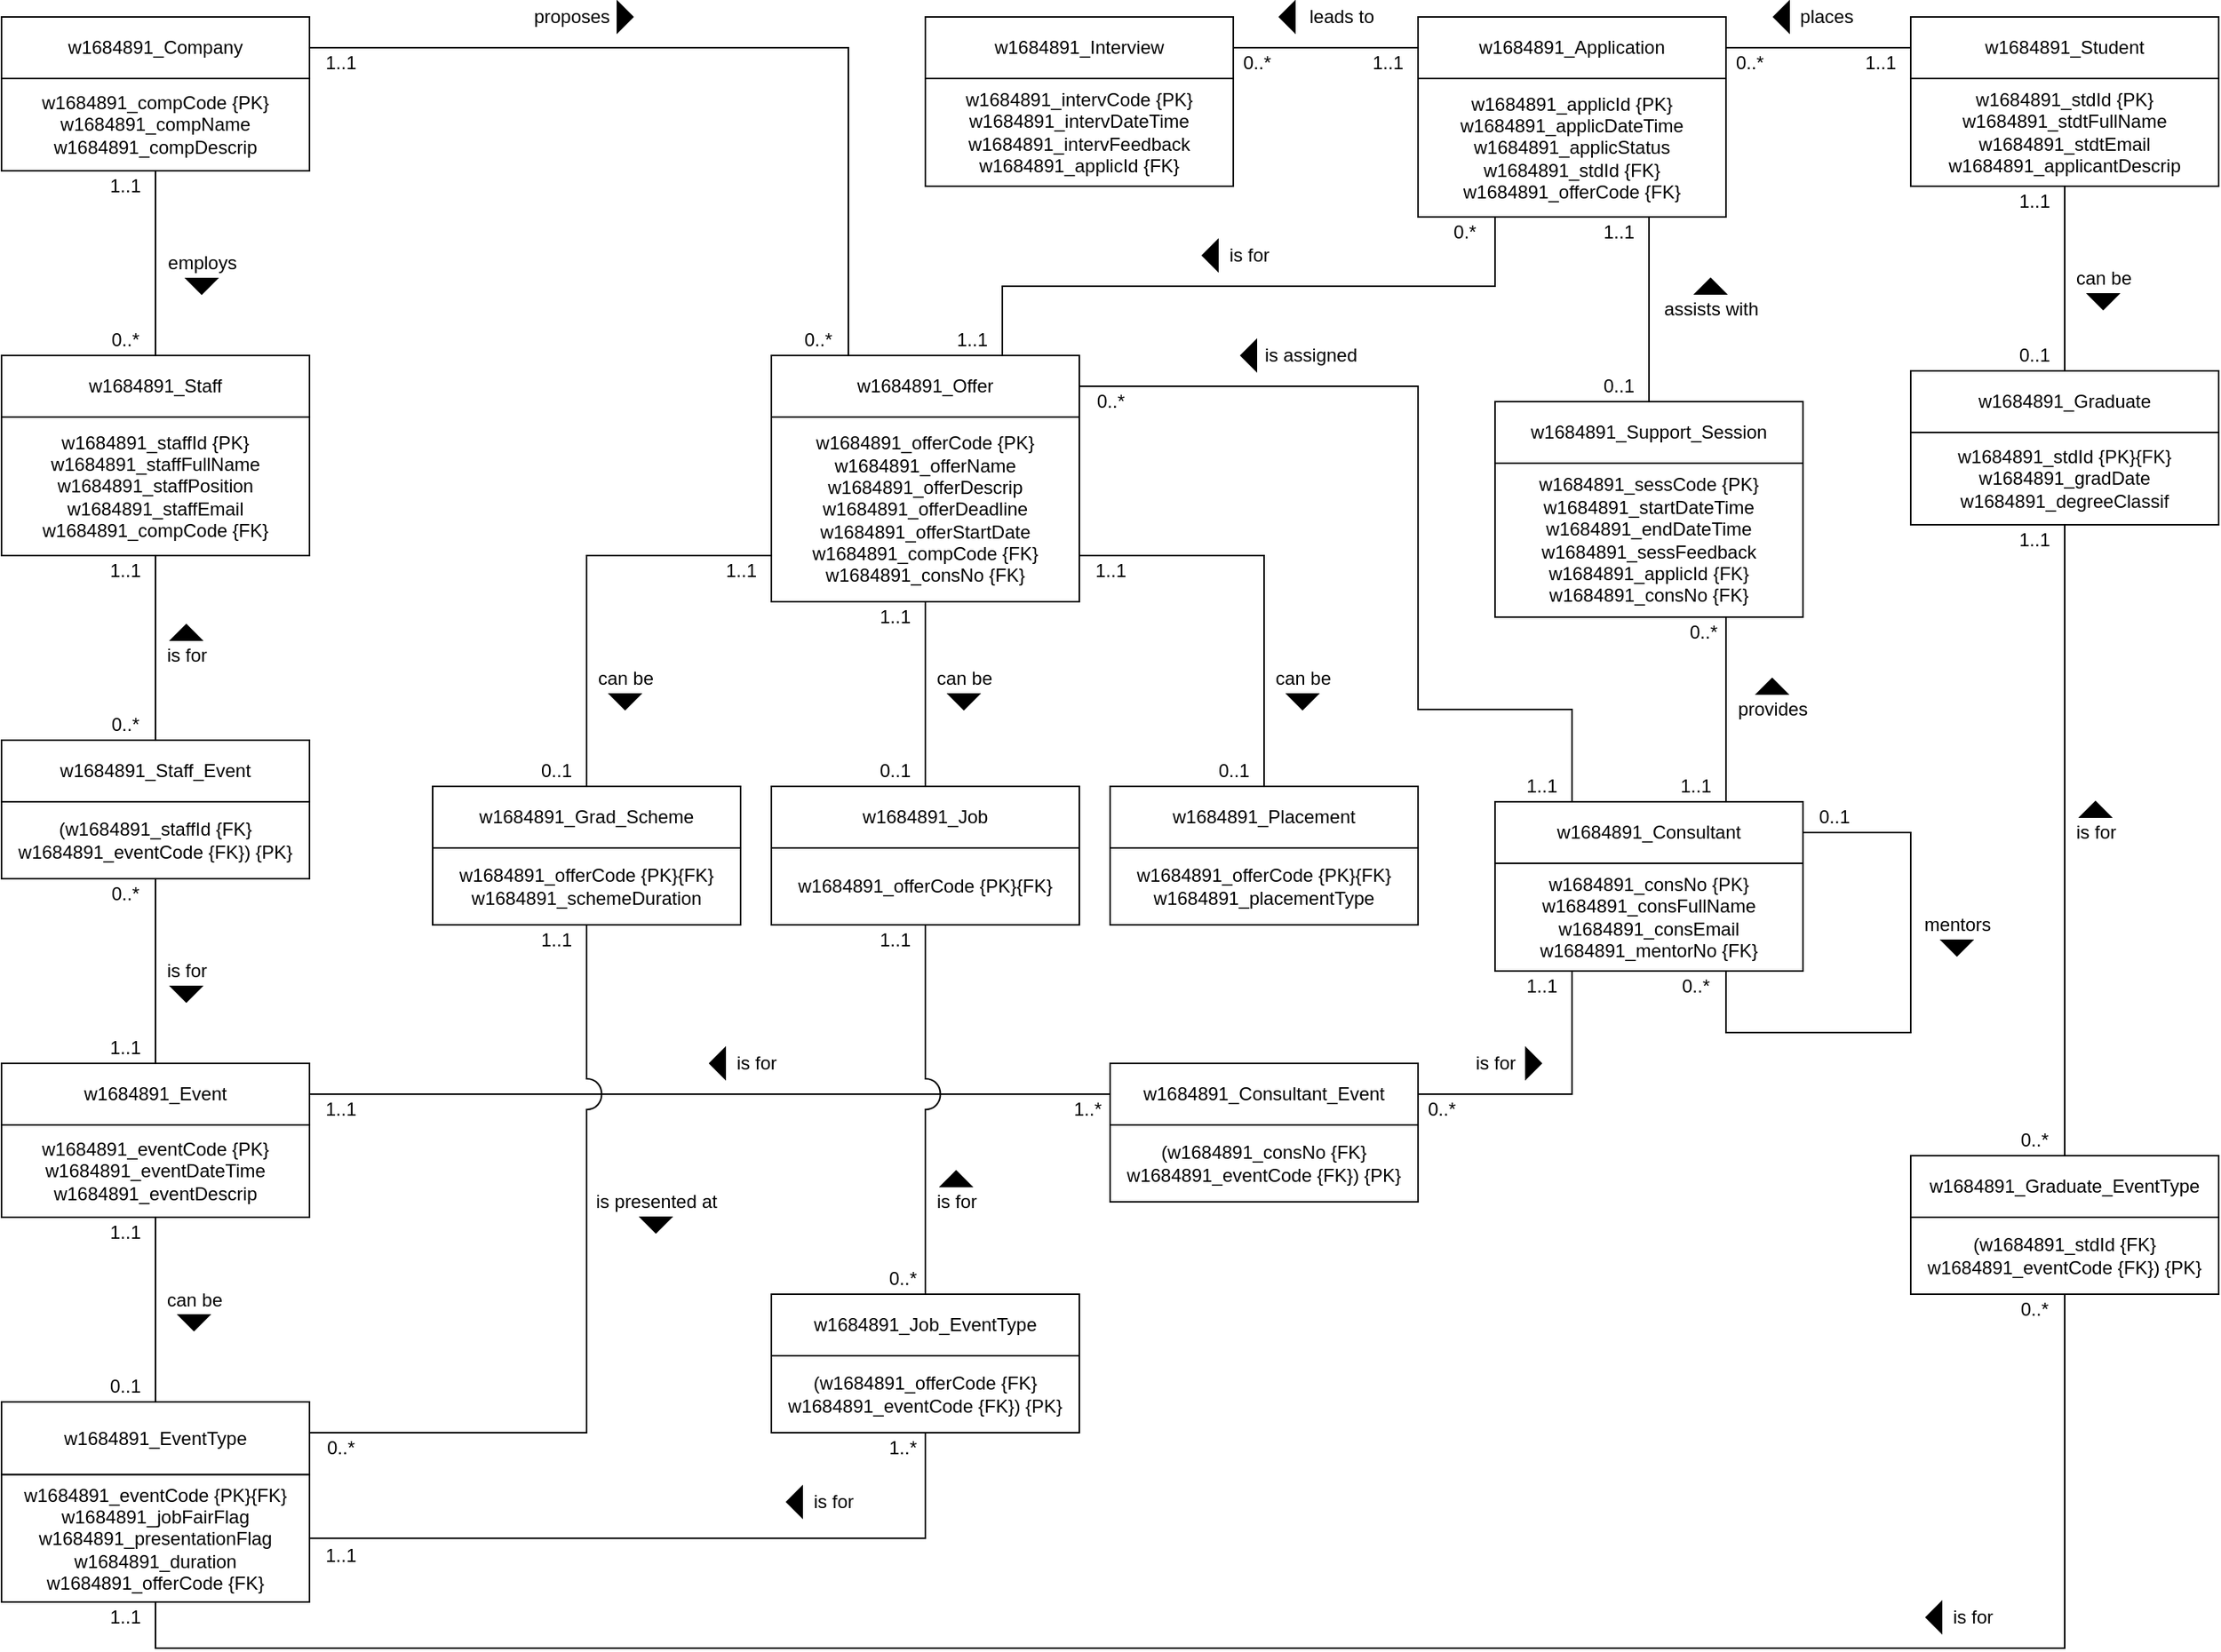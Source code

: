 <mxfile version="13.8.8" type="device"><diagram id="xPJp_WVpA_PlU11qWqzN" name="Page-1"><mxGraphModel dx="1923" dy="1089" grid="1" gridSize="10" guides="1" tooltips="1" connect="1" arrows="1" fold="1" page="1" pageScale="1" pageWidth="827" pageHeight="1169" math="0" shadow="0"><root><mxCell id="0"/><mxCell id="1" parent="0"/><mxCell id="q-vAi6iFWzvrNWSMrB7x-6" value="" style="group" vertex="1" connectable="0" parent="1"><mxGeometry x="80" y="40" width="200" height="100" as="geometry"/></mxCell><mxCell id="q-vAi6iFWzvrNWSMrB7x-1" value="w1684891_Company" style="rounded=0;whiteSpace=wrap;html=1;" vertex="1" parent="q-vAi6iFWzvrNWSMrB7x-6"><mxGeometry width="200" height="40" as="geometry"/></mxCell><mxCell id="q-vAi6iFWzvrNWSMrB7x-2" value="w1684891_compCode {PK}&lt;br&gt;w1684891_compName&lt;br&gt;w1684891_compDescrip" style="rounded=0;whiteSpace=wrap;html=1;" vertex="1" parent="q-vAi6iFWzvrNWSMrB7x-6"><mxGeometry y="40" width="200" height="60" as="geometry"/></mxCell><mxCell id="q-vAi6iFWzvrNWSMrB7x-25" value="" style="group" vertex="1" connectable="0" parent="1"><mxGeometry x="80" y="720" width="200" height="100" as="geometry"/></mxCell><mxCell id="q-vAi6iFWzvrNWSMrB7x-26" value="w1684891_Event" style="rounded=0;whiteSpace=wrap;html=1;" vertex="1" parent="q-vAi6iFWzvrNWSMrB7x-25"><mxGeometry width="200" height="40" as="geometry"/></mxCell><mxCell id="q-vAi6iFWzvrNWSMrB7x-27" value="w1684891_eventCode {PK}&lt;br&gt;w1684891_eventDateTime&lt;br&gt;w1684891_eventDescrip" style="rounded=0;whiteSpace=wrap;html=1;" vertex="1" parent="q-vAi6iFWzvrNWSMrB7x-25"><mxGeometry y="40" width="200" height="60" as="geometry"/></mxCell><mxCell id="q-vAi6iFWzvrNWSMrB7x-50" value="" style="group" vertex="1" connectable="0" parent="1"><mxGeometry x="1320" y="40" width="200" height="110" as="geometry"/></mxCell><mxCell id="q-vAi6iFWzvrNWSMrB7x-46" value="w1684891_Student" style="rounded=0;whiteSpace=wrap;html=1;" vertex="1" parent="q-vAi6iFWzvrNWSMrB7x-50"><mxGeometry width="200" height="40" as="geometry"/></mxCell><mxCell id="q-vAi6iFWzvrNWSMrB7x-47" value="w1684891_stdId {PK}&lt;br&gt;w1684891_stdtFullName&lt;br&gt;w1684891_stdtEmail&lt;br&gt;w1684891_applicantDescrip" style="rounded=0;whiteSpace=wrap;html=1;" vertex="1" parent="q-vAi6iFWzvrNWSMrB7x-50"><mxGeometry y="40" width="200" height="70" as="geometry"/></mxCell><mxCell id="q-vAi6iFWzvrNWSMrB7x-59" value="" style="group" vertex="1" connectable="0" parent="1"><mxGeometry x="800" y="540" width="200" height="90" as="geometry"/></mxCell><mxCell id="q-vAi6iFWzvrNWSMrB7x-20" value="w1684891_Placement" style="rounded=0;whiteSpace=wrap;html=1;" vertex="1" parent="q-vAi6iFWzvrNWSMrB7x-59"><mxGeometry width="200" height="40" as="geometry"/></mxCell><mxCell id="q-vAi6iFWzvrNWSMrB7x-21" value="w1684891_offerCode {PK}{FK}&lt;br&gt;&lt;span&gt;w1684891_placementType&lt;/span&gt;" style="rounded=0;whiteSpace=wrap;html=1;" vertex="1" parent="q-vAi6iFWzvrNWSMrB7x-59"><mxGeometry y="40" width="200" height="50" as="geometry"/></mxCell><mxCell id="q-vAi6iFWzvrNWSMrB7x-60" value="" style="group" vertex="1" connectable="0" parent="1"><mxGeometry x="580" y="540" width="200" height="90" as="geometry"/></mxCell><mxCell id="q-vAi6iFWzvrNWSMrB7x-17" value="w1684891_Job" style="rounded=0;whiteSpace=wrap;html=1;" vertex="1" parent="q-vAi6iFWzvrNWSMrB7x-60"><mxGeometry width="200" height="40" as="geometry"/></mxCell><mxCell id="q-vAi6iFWzvrNWSMrB7x-18" value="&lt;span&gt;w1684891_offerCode {PK}{FK}&lt;/span&gt;" style="rounded=0;whiteSpace=wrap;html=1;" vertex="1" parent="q-vAi6iFWzvrNWSMrB7x-60"><mxGeometry y="40" width="200" height="50" as="geometry"/></mxCell><mxCell id="q-vAi6iFWzvrNWSMrB7x-61" value="" style="group" vertex="1" connectable="0" parent="1"><mxGeometry x="360" y="540" width="200" height="90" as="geometry"/></mxCell><mxCell id="q-vAi6iFWzvrNWSMrB7x-12" value="w1684891_Grad_Scheme" style="rounded=0;whiteSpace=wrap;html=1;" vertex="1" parent="q-vAi6iFWzvrNWSMrB7x-61"><mxGeometry width="200" height="40" as="geometry"/></mxCell><mxCell id="q-vAi6iFWzvrNWSMrB7x-13" value="w1684891_offerCode {PK}{FK}&lt;br&gt;w1684891_schemeDuration" style="rounded=0;whiteSpace=wrap;html=1;" vertex="1" parent="q-vAi6iFWzvrNWSMrB7x-61"><mxGeometry y="40" width="200" height="50" as="geometry"/></mxCell><mxCell id="q-vAi6iFWzvrNWSMrB7x-63" style="edgeStyle=orthogonalEdgeStyle;rounded=0;orthogonalLoop=1;jettySize=auto;html=1;exitX=0.5;exitY=1;exitDx=0;exitDy=0;entryX=0.5;entryY=0;entryDx=0;entryDy=0;endArrow=none;endFill=0;" edge="1" parent="1" source="q-vAi6iFWzvrNWSMrB7x-10" target="q-vAi6iFWzvrNWSMrB7x-17"><mxGeometry relative="1" as="geometry"/></mxCell><mxCell id="q-vAi6iFWzvrNWSMrB7x-65" style="edgeStyle=orthogonalEdgeStyle;rounded=0;orthogonalLoop=1;jettySize=auto;html=1;exitX=0;exitY=0.75;exitDx=0;exitDy=0;entryX=0.5;entryY=0;entryDx=0;entryDy=0;endArrow=none;endFill=0;" edge="1" parent="1" source="q-vAi6iFWzvrNWSMrB7x-10" target="q-vAi6iFWzvrNWSMrB7x-12"><mxGeometry relative="1" as="geometry"/></mxCell><mxCell id="q-vAi6iFWzvrNWSMrB7x-66" style="edgeStyle=orthogonalEdgeStyle;rounded=0;orthogonalLoop=1;jettySize=auto;html=1;exitX=1;exitY=0.75;exitDx=0;exitDy=0;entryX=0.5;entryY=0;entryDx=0;entryDy=0;endArrow=none;endFill=0;" edge="1" parent="1" source="q-vAi6iFWzvrNWSMrB7x-10" target="q-vAi6iFWzvrNWSMrB7x-20"><mxGeometry relative="1" as="geometry"/></mxCell><mxCell id="q-vAi6iFWzvrNWSMrB7x-67" value="1..1" style="text;html=1;align=center;verticalAlign=middle;resizable=0;points=[];autosize=1;" vertex="1" parent="1"><mxGeometry x="780" y="390" width="40" height="20" as="geometry"/></mxCell><mxCell id="q-vAi6iFWzvrNWSMrB7x-68" value="1..1" style="text;html=1;align=center;verticalAlign=middle;resizable=0;points=[];autosize=1;" vertex="1" parent="1"><mxGeometry x="540" y="390" width="40" height="20" as="geometry"/></mxCell><mxCell id="q-vAi6iFWzvrNWSMrB7x-69" value="1..1" style="text;html=1;align=center;verticalAlign=middle;resizable=0;points=[];autosize=1;" vertex="1" parent="1"><mxGeometry x="640" y="420" width="40" height="20" as="geometry"/></mxCell><mxCell id="q-vAi6iFWzvrNWSMrB7x-70" value="0..1" style="text;html=1;align=center;verticalAlign=middle;resizable=0;points=[];autosize=1;" vertex="1" parent="1"><mxGeometry x="860" y="520" width="40" height="20" as="geometry"/></mxCell><mxCell id="q-vAi6iFWzvrNWSMrB7x-71" value="0..1" style="text;html=1;align=center;verticalAlign=middle;resizable=0;points=[];autosize=1;" vertex="1" parent="1"><mxGeometry x="640" y="520" width="40" height="20" as="geometry"/></mxCell><mxCell id="q-vAi6iFWzvrNWSMrB7x-72" value="0..1" style="text;html=1;align=center;verticalAlign=middle;resizable=0;points=[];autosize=1;" vertex="1" parent="1"><mxGeometry x="420" y="520" width="40" height="20" as="geometry"/></mxCell><mxCell id="q-vAi6iFWzvrNWSMrB7x-73" value="can be" style="text;html=1;align=center;verticalAlign=middle;resizable=0;points=[];autosize=1;" vertex="1" parent="1"><mxGeometry x="460" y="460" width="50" height="20" as="geometry"/></mxCell><mxCell id="q-vAi6iFWzvrNWSMrB7x-74" value="" style="triangle;whiteSpace=wrap;html=1;direction=south;fillColor=#000000;" vertex="1" parent="1"><mxGeometry x="475" y="480" width="20" height="10" as="geometry"/></mxCell><mxCell id="q-vAi6iFWzvrNWSMrB7x-75" value="can be" style="text;html=1;align=center;verticalAlign=middle;resizable=0;points=[];autosize=1;" vertex="1" parent="1"><mxGeometry x="680" y="460" width="50" height="20" as="geometry"/></mxCell><mxCell id="q-vAi6iFWzvrNWSMrB7x-76" value="" style="triangle;whiteSpace=wrap;html=1;direction=south;fillColor=#000000;" vertex="1" parent="1"><mxGeometry x="695" y="480" width="20" height="10" as="geometry"/></mxCell><mxCell id="q-vAi6iFWzvrNWSMrB7x-77" value="can be" style="text;html=1;align=center;verticalAlign=middle;resizable=0;points=[];autosize=1;" vertex="1" parent="1"><mxGeometry x="900" y="460" width="50" height="20" as="geometry"/></mxCell><mxCell id="q-vAi6iFWzvrNWSMrB7x-78" value="" style="triangle;whiteSpace=wrap;html=1;direction=south;fillColor=#000000;" vertex="1" parent="1"><mxGeometry x="915" y="480" width="20" height="10" as="geometry"/></mxCell><mxCell id="q-vAi6iFWzvrNWSMrB7x-82" value="" style="group" vertex="1" connectable="0" parent="1"><mxGeometry x="80" y="940" width="200" height="130" as="geometry"/></mxCell><mxCell id="q-vAi6iFWzvrNWSMrB7x-80" value="w1684891_EventType" style="rounded=0;whiteSpace=wrap;html=1;" vertex="1" parent="q-vAi6iFWzvrNWSMrB7x-82"><mxGeometry width="200" height="47.273" as="geometry"/></mxCell><mxCell id="q-vAi6iFWzvrNWSMrB7x-81" value="w1684891_eventCode {PK}{FK}&lt;br&gt;w1684891_jobFairFlag&lt;br&gt;w1684891_presentationFlag&lt;br&gt;w1684891_duration&lt;br&gt;w1684891_offerCode {FK}" style="rounded=0;whiteSpace=wrap;html=1;" vertex="1" parent="q-vAi6iFWzvrNWSMrB7x-82"><mxGeometry y="47.273" width="200" height="82.727" as="geometry"/></mxCell><mxCell id="q-vAi6iFWzvrNWSMrB7x-83" style="edgeStyle=orthogonalEdgeStyle;rounded=0;orthogonalLoop=1;jettySize=auto;html=1;exitX=0.5;exitY=1;exitDx=0;exitDy=0;entryX=0.5;entryY=0;entryDx=0;entryDy=0;endArrow=none;endFill=0;" edge="1" parent="1" source="q-vAi6iFWzvrNWSMrB7x-27" target="q-vAi6iFWzvrNWSMrB7x-80"><mxGeometry relative="1" as="geometry"/></mxCell><mxCell id="q-vAi6iFWzvrNWSMrB7x-84" value="1..1" style="text;html=1;align=center;verticalAlign=middle;resizable=0;points=[];autosize=1;" vertex="1" parent="1"><mxGeometry x="140" y="820" width="40" height="20" as="geometry"/></mxCell><mxCell id="q-vAi6iFWzvrNWSMrB7x-85" value="0..1" style="text;html=1;align=center;verticalAlign=middle;resizable=0;points=[];autosize=1;" vertex="1" parent="1"><mxGeometry x="140" y="920" width="40" height="20" as="geometry"/></mxCell><mxCell id="q-vAi6iFWzvrNWSMrB7x-86" value="can be" style="text;html=1;align=center;verticalAlign=middle;resizable=0;points=[];autosize=1;" vertex="1" parent="1"><mxGeometry x="180" y="863.5" width="50" height="20" as="geometry"/></mxCell><mxCell id="q-vAi6iFWzvrNWSMrB7x-87" value="" style="triangle;whiteSpace=wrap;html=1;direction=south;fillColor=#000000;" vertex="1" parent="1"><mxGeometry x="195" y="883.5" width="20" height="10" as="geometry"/></mxCell><mxCell id="q-vAi6iFWzvrNWSMrB7x-88" style="edgeStyle=orthogonalEdgeStyle;rounded=0;orthogonalLoop=1;jettySize=auto;html=1;exitX=0.5;exitY=1;exitDx=0;exitDy=0;entryX=0.5;entryY=0;entryDx=0;entryDy=0;endArrow=none;endFill=0;" edge="1" parent="1" source="q-vAi6iFWzvrNWSMrB7x-47" target="q-vAi6iFWzvrNWSMrB7x-52"><mxGeometry relative="1" as="geometry"/></mxCell><mxCell id="q-vAi6iFWzvrNWSMrB7x-89" value="can be" style="text;html=1;align=center;verticalAlign=middle;resizable=0;points=[];autosize=1;" vertex="1" parent="1"><mxGeometry x="1420" y="200" width="50" height="20" as="geometry"/></mxCell><mxCell id="q-vAi6iFWzvrNWSMrB7x-90" value="" style="triangle;whiteSpace=wrap;html=1;direction=south;fillColor=#000000;" vertex="1" parent="1"><mxGeometry x="1435" y="220" width="20" height="10" as="geometry"/></mxCell><mxCell id="q-vAi6iFWzvrNWSMrB7x-91" value="1..1" style="text;html=1;align=center;verticalAlign=middle;resizable=0;points=[];autosize=1;" vertex="1" parent="1"><mxGeometry x="1380" y="150" width="40" height="20" as="geometry"/></mxCell><mxCell id="q-vAi6iFWzvrNWSMrB7x-92" value="0..1" style="text;html=1;align=center;verticalAlign=middle;resizable=0;points=[];autosize=1;" vertex="1" parent="1"><mxGeometry x="1380" y="250" width="40" height="20" as="geometry"/></mxCell><mxCell id="q-vAi6iFWzvrNWSMrB7x-93" value="" style="group" vertex="1" connectable="0" parent="1"><mxGeometry x="1320" y="270" width="200" height="100" as="geometry"/></mxCell><mxCell id="q-vAi6iFWzvrNWSMrB7x-52" value="w1684891_Graduate" style="rounded=0;whiteSpace=wrap;html=1;" vertex="1" parent="q-vAi6iFWzvrNWSMrB7x-93"><mxGeometry width="200" height="40" as="geometry"/></mxCell><mxCell id="q-vAi6iFWzvrNWSMrB7x-53" value="w1684891_stdId {PK}{FK}&lt;br&gt;&lt;span&gt;w1684891_gradDate&lt;br&gt;w1684891_degreeClassif&lt;br&gt;&lt;/span&gt;" style="rounded=0;whiteSpace=wrap;html=1;" vertex="1" parent="q-vAi6iFWzvrNWSMrB7x-93"><mxGeometry y="40" width="200" height="60" as="geometry"/></mxCell><mxCell id="q-vAi6iFWzvrNWSMrB7x-97" style="edgeStyle=orthogonalEdgeStyle;rounded=0;orthogonalLoop=1;jettySize=auto;html=1;exitX=0.5;exitY=1;exitDx=0;exitDy=0;endArrow=none;endFill=0;" edge="1" parent="1" source="q-vAi6iFWzvrNWSMrB7x-96" target="q-vAi6iFWzvrNWSMrB7x-26"><mxGeometry relative="1" as="geometry"/></mxCell><mxCell id="q-vAi6iFWzvrNWSMrB7x-98" style="edgeStyle=orthogonalEdgeStyle;rounded=0;orthogonalLoop=1;jettySize=auto;html=1;exitX=0.5;exitY=0;exitDx=0;exitDy=0;entryX=0.5;entryY=1;entryDx=0;entryDy=0;endArrow=none;endFill=0;" edge="1" parent="1" source="q-vAi6iFWzvrNWSMrB7x-95" target="q-vAi6iFWzvrNWSMrB7x-5"><mxGeometry relative="1" as="geometry"/></mxCell><mxCell id="q-vAi6iFWzvrNWSMrB7x-99" value="1..1" style="text;html=1;align=center;verticalAlign=middle;resizable=0;points=[];autosize=1;" vertex="1" parent="1"><mxGeometry x="140" y="390" width="40" height="20" as="geometry"/></mxCell><mxCell id="q-vAi6iFWzvrNWSMrB7x-100" value="1..1" style="text;html=1;align=center;verticalAlign=middle;resizable=0;points=[];autosize=1;" vertex="1" parent="1"><mxGeometry x="140" y="700" width="40" height="20" as="geometry"/></mxCell><mxCell id="q-vAi6iFWzvrNWSMrB7x-101" value="0..*" style="text;html=1;align=center;verticalAlign=middle;resizable=0;points=[];autosize=1;" vertex="1" parent="1"><mxGeometry x="145" y="490" width="30" height="20" as="geometry"/></mxCell><mxCell id="q-vAi6iFWzvrNWSMrB7x-102" value="0..*" style="text;html=1;align=center;verticalAlign=middle;resizable=0;points=[];autosize=1;" vertex="1" parent="1"><mxGeometry x="145" y="600" width="30" height="20" as="geometry"/></mxCell><mxCell id="q-vAi6iFWzvrNWSMrB7x-103" value="is for" style="text;html=1;align=center;verticalAlign=middle;resizable=0;points=[];autosize=1;" vertex="1" parent="1"><mxGeometry x="180" y="445" width="40" height="20" as="geometry"/></mxCell><mxCell id="q-vAi6iFWzvrNWSMrB7x-104" value="" style="triangle;whiteSpace=wrap;html=1;direction=north;fillColor=#000000;" vertex="1" parent="1"><mxGeometry x="190" y="435" width="20" height="10" as="geometry"/></mxCell><mxCell id="q-vAi6iFWzvrNWSMrB7x-105" value="is for" style="text;html=1;align=center;verticalAlign=middle;resizable=0;points=[];autosize=1;" vertex="1" parent="1"><mxGeometry x="180" y="650" width="40" height="20" as="geometry"/></mxCell><mxCell id="q-vAi6iFWzvrNWSMrB7x-106" value="" style="triangle;whiteSpace=wrap;html=1;direction=south;fillColor=#000000;" vertex="1" parent="1"><mxGeometry x="190" y="670" width="20" height="10" as="geometry"/></mxCell><mxCell id="q-vAi6iFWzvrNWSMrB7x-107" value="0..*" style="text;html=1;align=center;verticalAlign=middle;resizable=0;points=[];autosize=1;" vertex="1" parent="1"><mxGeometry x="1000" y="740" width="30" height="20" as="geometry"/></mxCell><mxCell id="q-vAi6iFWzvrNWSMrB7x-108" value="1..*" style="text;html=1;align=center;verticalAlign=middle;resizable=0;points=[];autosize=1;" vertex="1" parent="1"><mxGeometry x="770" y="740" width="30" height="20" as="geometry"/></mxCell><mxCell id="q-vAi6iFWzvrNWSMrB7x-109" value="" style="group" vertex="1" connectable="0" parent="1"><mxGeometry x="80" y="510" width="200" height="90" as="geometry"/></mxCell><mxCell id="q-vAi6iFWzvrNWSMrB7x-95" value="w1684891_Staff_Event" style="rounded=0;whiteSpace=wrap;html=1;" vertex="1" parent="q-vAi6iFWzvrNWSMrB7x-109"><mxGeometry width="200" height="40" as="geometry"/></mxCell><mxCell id="q-vAi6iFWzvrNWSMrB7x-96" value="(w1684891_staffId {FK}&lt;br&gt;w1684891_eventCode {FK}) {PK}" style="rounded=0;whiteSpace=wrap;html=1;" vertex="1" parent="q-vAi6iFWzvrNWSMrB7x-109"><mxGeometry y="40" width="200" height="50" as="geometry"/></mxCell><mxCell id="q-vAi6iFWzvrNWSMrB7x-110" value="" style="group" vertex="1" connectable="0" parent="1"><mxGeometry x="800" y="720" width="200" height="90" as="geometry"/></mxCell><mxCell id="q-vAi6iFWzvrNWSMrB7x-111" value="w1684891_Consultant_Event" style="rounded=0;whiteSpace=wrap;html=1;" vertex="1" parent="q-vAi6iFWzvrNWSMrB7x-110"><mxGeometry width="200" height="40" as="geometry"/></mxCell><mxCell id="q-vAi6iFWzvrNWSMrB7x-112" value="(w1684891_consNo {FK}&lt;br&gt;w1684891_eventCode {FK}) {PK}" style="rounded=0;whiteSpace=wrap;html=1;" vertex="1" parent="q-vAi6iFWzvrNWSMrB7x-110"><mxGeometry y="40" width="200" height="50" as="geometry"/></mxCell><mxCell id="q-vAi6iFWzvrNWSMrB7x-114" style="edgeStyle=orthogonalEdgeStyle;rounded=0;orthogonalLoop=1;jettySize=auto;html=1;exitX=0;exitY=0.5;exitDx=0;exitDy=0;entryX=1;entryY=0.5;entryDx=0;entryDy=0;endArrow=none;endFill=0;" edge="1" parent="1" source="q-vAi6iFWzvrNWSMrB7x-111" target="q-vAi6iFWzvrNWSMrB7x-26"><mxGeometry relative="1" as="geometry"/></mxCell><mxCell id="q-vAi6iFWzvrNWSMrB7x-115" value="1..1" style="text;html=1;align=center;verticalAlign=middle;resizable=0;points=[];autosize=1;" vertex="1" parent="1"><mxGeometry x="1060" y="660" width="40" height="20" as="geometry"/></mxCell><mxCell id="q-vAi6iFWzvrNWSMrB7x-116" value="1..1" style="text;html=1;align=center;verticalAlign=middle;resizable=0;points=[];autosize=1;" vertex="1" parent="1"><mxGeometry x="280" y="740" width="40" height="20" as="geometry"/></mxCell><mxCell id="q-vAi6iFWzvrNWSMrB7x-117" value="is for" style="text;html=1;align=center;verticalAlign=middle;resizable=0;points=[];autosize=1;" vertex="1" parent="1"><mxGeometry x="550" y="710" width="40" height="20" as="geometry"/></mxCell><mxCell id="q-vAi6iFWzvrNWSMrB7x-118" value="" style="triangle;whiteSpace=wrap;html=1;direction=west;fillColor=#000000;" vertex="1" parent="1"><mxGeometry x="540" y="710" width="10" height="20" as="geometry"/></mxCell><mxCell id="q-vAi6iFWzvrNWSMrB7x-119" value="is for" style="text;html=1;align=center;verticalAlign=middle;resizable=0;points=[];autosize=1;" vertex="1" parent="1"><mxGeometry x="1030" y="710" width="40" height="20" as="geometry"/></mxCell><mxCell id="q-vAi6iFWzvrNWSMrB7x-120" value="" style="triangle;whiteSpace=wrap;html=1;direction=east;fillColor=#000000;" vertex="1" parent="1"><mxGeometry x="1070" y="710" width="10" height="20" as="geometry"/></mxCell><mxCell id="q-vAi6iFWzvrNWSMrB7x-124" style="edgeStyle=orthogonalEdgeStyle;rounded=0;orthogonalLoop=1;jettySize=auto;html=1;exitX=0.5;exitY=1;exitDx=0;exitDy=0;entryX=1;entryY=0.5;entryDx=0;entryDy=0;endArrow=none;endFill=0;jumpStyle=arc;jumpSize=20;" edge="1" parent="1" source="q-vAi6iFWzvrNWSMrB7x-13" target="q-vAi6iFWzvrNWSMrB7x-80"><mxGeometry relative="1" as="geometry"><Array as="points"><mxPoint x="460" y="960"/></Array></mxGeometry></mxCell><mxCell id="q-vAi6iFWzvrNWSMrB7x-125" value="1..*" style="text;html=1;align=center;verticalAlign=middle;resizable=0;points=[];autosize=1;" vertex="1" parent="1"><mxGeometry x="650" y="960" width="30" height="20" as="geometry"/></mxCell><mxCell id="q-vAi6iFWzvrNWSMrB7x-126" value="0..*" style="text;html=1;align=center;verticalAlign=middle;resizable=0;points=[];autosize=1;" vertex="1" parent="1"><mxGeometry x="650" y="850" width="30" height="20" as="geometry"/></mxCell><mxCell id="q-vAi6iFWzvrNWSMrB7x-129" value="" style="group" vertex="1" connectable="0" parent="1"><mxGeometry x="580" y="870" width="200" height="90" as="geometry"/></mxCell><mxCell id="q-vAi6iFWzvrNWSMrB7x-130" value="w1684891_Job_EventType" style="rounded=0;whiteSpace=wrap;html=1;" vertex="1" parent="q-vAi6iFWzvrNWSMrB7x-129"><mxGeometry width="200" height="40" as="geometry"/></mxCell><mxCell id="q-vAi6iFWzvrNWSMrB7x-131" value="(w1684891_offerCode {FK}&lt;br&gt;w1684891_eventCode {FK}) {PK}" style="rounded=0;whiteSpace=wrap;html=1;" vertex="1" parent="q-vAi6iFWzvrNWSMrB7x-129"><mxGeometry y="40" width="200" height="50" as="geometry"/></mxCell><mxCell id="q-vAi6iFWzvrNWSMrB7x-132" style="edgeStyle=orthogonalEdgeStyle;rounded=0;orthogonalLoop=1;jettySize=auto;html=1;exitX=0.5;exitY=1;exitDx=0;exitDy=0;entryX=0.5;entryY=0;entryDx=0;entryDy=0;startArrow=none;startFill=0;endArrow=none;endFill=0;jumpStyle=arc;jumpSize=20;" edge="1" parent="1" source="q-vAi6iFWzvrNWSMrB7x-18" target="q-vAi6iFWzvrNWSMrB7x-130"><mxGeometry relative="1" as="geometry"/></mxCell><mxCell id="q-vAi6iFWzvrNWSMrB7x-133" style="edgeStyle=orthogonalEdgeStyle;rounded=0;orthogonalLoop=1;jettySize=auto;html=1;exitX=0.5;exitY=1;exitDx=0;exitDy=0;entryX=1;entryY=0.5;entryDx=0;entryDy=0;startArrow=none;startFill=0;endArrow=none;endFill=0;" edge="1" parent="1" source="q-vAi6iFWzvrNWSMrB7x-131" target="q-vAi6iFWzvrNWSMrB7x-81"><mxGeometry relative="1" as="geometry"><Array as="points"><mxPoint x="680" y="1029"/></Array></mxGeometry></mxCell><mxCell id="q-vAi6iFWzvrNWSMrB7x-134" value="1..1" style="text;html=1;align=center;verticalAlign=middle;resizable=0;points=[];autosize=1;" vertex="1" parent="1"><mxGeometry x="640" y="630" width="40" height="20" as="geometry"/></mxCell><mxCell id="q-vAi6iFWzvrNWSMrB7x-135" value="1..1" style="text;html=1;align=center;verticalAlign=middle;resizable=0;points=[];autosize=1;" vertex="1" parent="1"><mxGeometry x="280" y="1030" width="40" height="20" as="geometry"/></mxCell><mxCell id="q-vAi6iFWzvrNWSMrB7x-136" value="is for" style="text;html=1;align=center;verticalAlign=middle;resizable=0;points=[];autosize=1;" vertex="1" parent="1"><mxGeometry x="600" y="995" width="40" height="20" as="geometry"/></mxCell><mxCell id="q-vAi6iFWzvrNWSMrB7x-137" value="" style="triangle;whiteSpace=wrap;html=1;direction=west;fillColor=#000000;" vertex="1" parent="1"><mxGeometry x="590" y="995" width="10" height="20" as="geometry"/></mxCell><mxCell id="q-vAi6iFWzvrNWSMrB7x-138" value="is for" style="text;html=1;align=center;verticalAlign=middle;resizable=0;points=[];autosize=1;" vertex="1" parent="1"><mxGeometry x="680" y="800" width="40" height="20" as="geometry"/></mxCell><mxCell id="q-vAi6iFWzvrNWSMrB7x-139" value="" style="triangle;whiteSpace=wrap;html=1;direction=north;fillColor=#000000;" vertex="1" parent="1"><mxGeometry x="690" y="790" width="20" height="10" as="geometry"/></mxCell><mxCell id="q-vAi6iFWzvrNWSMrB7x-140" value="1..1" style="text;html=1;align=center;verticalAlign=middle;resizable=0;points=[];autosize=1;" vertex="1" parent="1"><mxGeometry x="420" y="630" width="40" height="20" as="geometry"/></mxCell><mxCell id="q-vAi6iFWzvrNWSMrB7x-141" value="0..*" style="text;html=1;align=center;verticalAlign=middle;resizable=0;points=[];autosize=1;" vertex="1" parent="1"><mxGeometry x="285" y="960" width="30" height="20" as="geometry"/></mxCell><mxCell id="q-vAi6iFWzvrNWSMrB7x-143" value="0..*" style="text;html=1;align=center;verticalAlign=middle;resizable=0;points=[];autosize=1;" vertex="1" parent="1"><mxGeometry x="1385" y="760" width="30" height="20" as="geometry"/></mxCell><mxCell id="q-vAi6iFWzvrNWSMrB7x-144" value="0..*" style="text;html=1;align=center;verticalAlign=middle;resizable=0;points=[];autosize=1;" vertex="1" parent="1"><mxGeometry x="1385" y="870" width="30" height="20" as="geometry"/></mxCell><mxCell id="q-vAi6iFWzvrNWSMrB7x-150" value="" style="group" vertex="1" connectable="0" parent="1"><mxGeometry x="1320" y="780" width="200" height="90" as="geometry"/></mxCell><mxCell id="q-vAi6iFWzvrNWSMrB7x-151" value="w1684891_Graduate_EventType" style="rounded=0;whiteSpace=wrap;html=1;" vertex="1" parent="q-vAi6iFWzvrNWSMrB7x-150"><mxGeometry width="200" height="40" as="geometry"/></mxCell><mxCell id="q-vAi6iFWzvrNWSMrB7x-152" value="(w1684891_stdId {FK}&lt;br&gt;w1684891_eventCode {FK}) {PK}" style="rounded=0;whiteSpace=wrap;html=1;" vertex="1" parent="q-vAi6iFWzvrNWSMrB7x-150"><mxGeometry y="40" width="200" height="50" as="geometry"/></mxCell><mxCell id="q-vAi6iFWzvrNWSMrB7x-154" style="edgeStyle=orthogonalEdgeStyle;rounded=0;jumpStyle=arc;jumpSize=20;orthogonalLoop=1;jettySize=auto;html=1;exitX=0.5;exitY=1;exitDx=0;exitDy=0;entryX=0.5;entryY=0;entryDx=0;entryDy=0;startArrow=none;startFill=0;endArrow=none;endFill=0;" edge="1" parent="1" source="q-vAi6iFWzvrNWSMrB7x-53" target="q-vAi6iFWzvrNWSMrB7x-151"><mxGeometry relative="1" as="geometry"/></mxCell><mxCell id="q-vAi6iFWzvrNWSMrB7x-155" style="edgeStyle=orthogonalEdgeStyle;rounded=0;jumpStyle=arc;jumpSize=20;orthogonalLoop=1;jettySize=auto;html=1;exitX=0.5;exitY=1;exitDx=0;exitDy=0;entryX=0.5;entryY=1;entryDx=0;entryDy=0;startArrow=none;startFill=0;endArrow=none;endFill=0;" edge="1" parent="1" source="q-vAi6iFWzvrNWSMrB7x-152" target="q-vAi6iFWzvrNWSMrB7x-81"><mxGeometry relative="1" as="geometry"><Array as="points"><mxPoint x="1420" y="1100"/><mxPoint x="180" y="1100"/></Array></mxGeometry></mxCell><mxCell id="q-vAi6iFWzvrNWSMrB7x-156" value="1..1" style="text;html=1;align=center;verticalAlign=middle;resizable=0;points=[];autosize=1;" vertex="1" parent="1"><mxGeometry x="1380" y="370" width="40" height="20" as="geometry"/></mxCell><mxCell id="q-vAi6iFWzvrNWSMrB7x-157" value="1..1" style="text;html=1;align=center;verticalAlign=middle;resizable=0;points=[];autosize=1;" vertex="1" parent="1"><mxGeometry x="140" y="1070" width="40" height="20" as="geometry"/></mxCell><mxCell id="q-vAi6iFWzvrNWSMrB7x-158" value="is for" style="text;html=1;align=center;verticalAlign=middle;resizable=0;points=[];autosize=1;" vertex="1" parent="1"><mxGeometry x="1340" y="1070" width="40" height="20" as="geometry"/></mxCell><mxCell id="q-vAi6iFWzvrNWSMrB7x-159" value="" style="triangle;whiteSpace=wrap;html=1;direction=west;fillColor=#000000;" vertex="1" parent="1"><mxGeometry x="1330" y="1070" width="10" height="20" as="geometry"/></mxCell><mxCell id="q-vAi6iFWzvrNWSMrB7x-161" value="is for" style="text;html=1;align=center;verticalAlign=middle;resizable=0;points=[];autosize=1;" vertex="1" parent="1"><mxGeometry x="1420" y="560" width="40" height="20" as="geometry"/></mxCell><mxCell id="q-vAi6iFWzvrNWSMrB7x-162" value="" style="triangle;whiteSpace=wrap;html=1;direction=north;fillColor=#000000;" vertex="1" parent="1"><mxGeometry x="1430" y="550" width="20" height="10" as="geometry"/></mxCell><mxCell id="q-vAi6iFWzvrNWSMrB7x-164" value="1..1" style="text;html=1;align=center;verticalAlign=middle;resizable=0;points=[];autosize=1;" vertex="1" parent="1"><mxGeometry x="1110" y="170" width="40" height="20" as="geometry"/></mxCell><mxCell id="q-vAi6iFWzvrNWSMrB7x-165" value="0..1" style="text;html=1;align=center;verticalAlign=middle;resizable=0;points=[];autosize=1;" vertex="1" parent="1"><mxGeometry x="1110" y="270" width="40" height="20" as="geometry"/></mxCell><mxCell id="q-vAi6iFWzvrNWSMrB7x-166" value="assists with" style="text;html=1;align=center;verticalAlign=middle;resizable=0;points=[];autosize=1;" vertex="1" parent="1"><mxGeometry x="1150" y="220" width="80" height="20" as="geometry"/></mxCell><mxCell id="q-vAi6iFWzvrNWSMrB7x-167" value="" style="triangle;whiteSpace=wrap;html=1;direction=north;fillColor=#000000;" vertex="1" parent="1"><mxGeometry x="1180" y="210" width="20" height="10" as="geometry"/></mxCell><mxCell id="q-vAi6iFWzvrNWSMrB7x-169" style="edgeStyle=orthogonalEdgeStyle;rounded=0;jumpStyle=arc;jumpSize=20;orthogonalLoop=1;jettySize=auto;html=1;exitX=1;exitY=0.5;exitDx=0;exitDy=0;entryX=0.25;entryY=0;entryDx=0;entryDy=0;startArrow=none;startFill=0;endArrow=none;endFill=0;" edge="1" parent="1" source="q-vAi6iFWzvrNWSMrB7x-1" target="q-vAi6iFWzvrNWSMrB7x-9"><mxGeometry relative="1" as="geometry"/></mxCell><mxCell id="q-vAi6iFWzvrNWSMrB7x-171" value="1..1" style="text;html=1;align=center;verticalAlign=middle;resizable=0;points=[];autosize=1;" vertex="1" parent="1"><mxGeometry x="280" y="60" width="40" height="20" as="geometry"/></mxCell><mxCell id="q-vAi6iFWzvrNWSMrB7x-172" value="0..*" style="text;html=1;align=center;verticalAlign=middle;resizable=0;points=[];autosize=1;" vertex="1" parent="1"><mxGeometry x="595" y="240" width="30" height="20" as="geometry"/></mxCell><mxCell id="q-vAi6iFWzvrNWSMrB7x-174" value="proposes" style="text;html=1;align=center;verticalAlign=middle;resizable=0;points=[];autosize=1;" vertex="1" parent="1"><mxGeometry x="420" y="30" width="60" height="20" as="geometry"/></mxCell><mxCell id="q-vAi6iFWzvrNWSMrB7x-175" value="" style="triangle;whiteSpace=wrap;html=1;direction=east;fillColor=#000000;" vertex="1" parent="1"><mxGeometry x="480" y="30" width="10" height="20" as="geometry"/></mxCell><mxCell id="q-vAi6iFWzvrNWSMrB7x-176" style="edgeStyle=orthogonalEdgeStyle;rounded=0;jumpStyle=arc;jumpSize=20;orthogonalLoop=1;jettySize=auto;html=1;exitX=0.5;exitY=0;exitDx=0;exitDy=0;entryX=0.75;entryY=1;entryDx=0;entryDy=0;startArrow=none;startFill=0;endArrow=none;endFill=0;" edge="1" parent="1" source="q-vAi6iFWzvrNWSMrB7x-44" target="q-vAi6iFWzvrNWSMrB7x-40"><mxGeometry relative="1" as="geometry"/></mxCell><mxCell id="q-vAi6iFWzvrNWSMrB7x-177" style="edgeStyle=orthogonalEdgeStyle;rounded=0;jumpStyle=arc;jumpSize=20;orthogonalLoop=1;jettySize=auto;html=1;exitX=0.25;exitY=1;exitDx=0;exitDy=0;entryX=0.75;entryY=0;entryDx=0;entryDy=0;startArrow=none;startFill=0;endArrow=none;endFill=0;" edge="1" parent="1" source="q-vAi6iFWzvrNWSMrB7x-40" target="q-vAi6iFWzvrNWSMrB7x-9"><mxGeometry relative="1" as="geometry"/></mxCell><mxCell id="q-vAi6iFWzvrNWSMrB7x-178" style="edgeStyle=orthogonalEdgeStyle;rounded=0;jumpStyle=arc;jumpSize=20;orthogonalLoop=1;jettySize=auto;html=1;exitX=1;exitY=0.5;exitDx=0;exitDy=0;entryX=0;entryY=0.5;entryDx=0;entryDy=0;startArrow=none;startFill=0;endArrow=none;endFill=0;" edge="1" parent="1" source="q-vAi6iFWzvrNWSMrB7x-36" target="q-vAi6iFWzvrNWSMrB7x-39"><mxGeometry relative="1" as="geometry"/></mxCell><mxCell id="q-vAi6iFWzvrNWSMrB7x-180" style="edgeStyle=orthogonalEdgeStyle;rounded=0;jumpStyle=arc;jumpSize=20;orthogonalLoop=1;jettySize=auto;html=1;exitX=0.5;exitY=1;exitDx=0;exitDy=0;entryX=0.5;entryY=0;entryDx=0;entryDy=0;startArrow=none;startFill=0;endArrow=none;endFill=0;" edge="1" parent="1" source="q-vAi6iFWzvrNWSMrB7x-2" target="q-vAi6iFWzvrNWSMrB7x-4"><mxGeometry relative="1" as="geometry"/></mxCell><mxCell id="q-vAi6iFWzvrNWSMrB7x-181" value="employs" style="text;html=1;align=center;verticalAlign=middle;resizable=0;points=[];autosize=1;" vertex="1" parent="1"><mxGeometry x="180" y="190" width="60" height="20" as="geometry"/></mxCell><mxCell id="q-vAi6iFWzvrNWSMrB7x-182" value="" style="triangle;whiteSpace=wrap;html=1;direction=south;fillColor=#000000;" vertex="1" parent="1"><mxGeometry x="200" y="210" width="20" height="10" as="geometry"/></mxCell><mxCell id="q-vAi6iFWzvrNWSMrB7x-183" value="1..1" style="text;html=1;align=center;verticalAlign=middle;resizable=0;points=[];autosize=1;" vertex="1" parent="1"><mxGeometry x="140" y="140" width="40" height="20" as="geometry"/></mxCell><mxCell id="q-vAi6iFWzvrNWSMrB7x-184" value="0..*" style="text;html=1;align=center;verticalAlign=middle;resizable=0;points=[];autosize=1;" vertex="1" parent="1"><mxGeometry x="145" y="240" width="30" height="20" as="geometry"/></mxCell><mxCell id="q-vAi6iFWzvrNWSMrB7x-186" value="" style="group" vertex="1" connectable="0" parent="1"><mxGeometry x="80" y="260" width="200" height="130" as="geometry"/></mxCell><mxCell id="q-vAi6iFWzvrNWSMrB7x-4" value="w1684891_Staff" style="rounded=0;whiteSpace=wrap;html=1;" vertex="1" parent="q-vAi6iFWzvrNWSMrB7x-186"><mxGeometry width="200" height="40" as="geometry"/></mxCell><mxCell id="q-vAi6iFWzvrNWSMrB7x-5" value="w1684891_staffId {PK}&lt;br&gt;w1684891_staffFullName&lt;br&gt;w1684891_staffPosition&lt;br&gt;w1684891_staffEmail&lt;br&gt;w1684891_compCode {FK}" style="rounded=0;whiteSpace=wrap;html=1;" vertex="1" parent="q-vAi6iFWzvrNWSMrB7x-186"><mxGeometry y="40" width="200" height="90" as="geometry"/></mxCell><mxCell id="q-vAi6iFWzvrNWSMrB7x-187" value="is presented at" style="text;html=1;align=center;verticalAlign=middle;resizable=0;points=[];autosize=1;" vertex="1" parent="1"><mxGeometry x="460" y="800" width="90" height="20" as="geometry"/></mxCell><mxCell id="q-vAi6iFWzvrNWSMrB7x-188" value="" style="triangle;whiteSpace=wrap;html=1;direction=south;fillColor=#000000;" vertex="1" parent="1"><mxGeometry x="495" y="820" width="20" height="10" as="geometry"/></mxCell><mxCell id="q-vAi6iFWzvrNWSMrB7x-189" style="edgeStyle=orthogonalEdgeStyle;rounded=0;jumpStyle=arc;jumpSize=20;orthogonalLoop=1;jettySize=auto;html=1;exitX=1;exitY=0.5;exitDx=0;exitDy=0;entryX=0;entryY=0.5;entryDx=0;entryDy=0;startArrow=none;startFill=0;endArrow=none;endFill=0;" edge="1" parent="1" source="q-vAi6iFWzvrNWSMrB7x-39" target="q-vAi6iFWzvrNWSMrB7x-46"><mxGeometry relative="1" as="geometry"/></mxCell><mxCell id="q-vAi6iFWzvrNWSMrB7x-190" value="places" style="text;html=1;align=center;verticalAlign=middle;resizable=0;points=[];autosize=1;" vertex="1" parent="1"><mxGeometry x="1240" y="30" width="50" height="20" as="geometry"/></mxCell><mxCell id="q-vAi6iFWzvrNWSMrB7x-191" value="" style="triangle;whiteSpace=wrap;html=1;direction=west;fillColor=#000000;" vertex="1" parent="1"><mxGeometry x="1231" y="30" width="10" height="20" as="geometry"/></mxCell><mxCell id="q-vAi6iFWzvrNWSMrB7x-192" value="1..1" style="text;html=1;align=center;verticalAlign=middle;resizable=0;points=[];autosize=1;" vertex="1" parent="1"><mxGeometry x="1280" y="60" width="40" height="20" as="geometry"/></mxCell><mxCell id="q-vAi6iFWzvrNWSMrB7x-193" value="0..*" style="text;html=1;align=center;verticalAlign=middle;resizable=0;points=[];autosize=1;" vertex="1" parent="1"><mxGeometry x="1200" y="60" width="30" height="20" as="geometry"/></mxCell><mxCell id="q-vAi6iFWzvrNWSMrB7x-194" value="leads to" style="text;html=1;align=center;verticalAlign=middle;resizable=0;points=[];autosize=1;" vertex="1" parent="1"><mxGeometry x="920" y="30" width="60" height="20" as="geometry"/></mxCell><mxCell id="q-vAi6iFWzvrNWSMrB7x-195" value="" style="triangle;whiteSpace=wrap;html=1;direction=west;fillColor=#000000;" vertex="1" parent="1"><mxGeometry x="910" y="30" width="10" height="20" as="geometry"/></mxCell><mxCell id="q-vAi6iFWzvrNWSMrB7x-196" value="1..1" style="text;html=1;align=center;verticalAlign=middle;resizable=0;points=[];autosize=1;" vertex="1" parent="1"><mxGeometry x="960" y="60" width="40" height="20" as="geometry"/></mxCell><mxCell id="q-vAi6iFWzvrNWSMrB7x-197" value="0..*" style="text;html=1;align=center;verticalAlign=middle;resizable=0;points=[];autosize=1;" vertex="1" parent="1"><mxGeometry x="880" y="60" width="30" height="20" as="geometry"/></mxCell><mxCell id="q-vAi6iFWzvrNWSMrB7x-198" value="" style="group" vertex="1" connectable="0" parent="1"><mxGeometry x="680" y="40" width="200" height="110" as="geometry"/></mxCell><mxCell id="q-vAi6iFWzvrNWSMrB7x-36" value="w1684891_Interview" style="rounded=0;whiteSpace=wrap;html=1;" vertex="1" parent="q-vAi6iFWzvrNWSMrB7x-198"><mxGeometry width="200" height="40" as="geometry"/></mxCell><mxCell id="q-vAi6iFWzvrNWSMrB7x-37" value="w1684891_intervCode {PK}&lt;br&gt;w1684891_intervDateTime&lt;br&gt;w1684891_intervFeedback&lt;br&gt;w1684891_applicId {FK}" style="rounded=0;whiteSpace=wrap;html=1;" vertex="1" parent="q-vAi6iFWzvrNWSMrB7x-198"><mxGeometry y="40" width="200" height="70" as="geometry"/></mxCell><mxCell id="q-vAi6iFWzvrNWSMrB7x-199" value="" style="group" vertex="1" connectable="0" parent="1"><mxGeometry x="1000" y="40" width="200" height="130" as="geometry"/></mxCell><mxCell id="q-vAi6iFWzvrNWSMrB7x-39" value="w1684891_Application" style="rounded=0;whiteSpace=wrap;html=1;" vertex="1" parent="q-vAi6iFWzvrNWSMrB7x-199"><mxGeometry width="200" height="40" as="geometry"/></mxCell><mxCell id="q-vAi6iFWzvrNWSMrB7x-40" value="w1684891_applicId {PK}&lt;br&gt;w1684891_applicDateTime&lt;br&gt;w1684891_applicStatus&lt;br&gt;w1684891_stdId {FK}&lt;br&gt;w1684891_offerCode {FK}" style="rounded=0;whiteSpace=wrap;html=1;" vertex="1" parent="q-vAi6iFWzvrNWSMrB7x-199"><mxGeometry y="40" width="200" height="90" as="geometry"/></mxCell><mxCell id="q-vAi6iFWzvrNWSMrB7x-200" value="0.*" style="text;html=1;align=center;verticalAlign=middle;resizable=0;points=[];autosize=1;" vertex="1" parent="1"><mxGeometry x="1015" y="170" width="30" height="20" as="geometry"/></mxCell><mxCell id="q-vAi6iFWzvrNWSMrB7x-201" value="1..1" style="text;html=1;align=center;verticalAlign=middle;resizable=0;points=[];autosize=1;" vertex="1" parent="1"><mxGeometry x="690" y="240" width="40" height="20" as="geometry"/></mxCell><mxCell id="q-vAi6iFWzvrNWSMrB7x-202" value="is for" style="text;html=1;align=center;verticalAlign=middle;resizable=0;points=[];autosize=1;" vertex="1" parent="1"><mxGeometry x="870" y="185" width="40" height="20" as="geometry"/></mxCell><mxCell id="q-vAi6iFWzvrNWSMrB7x-203" value="" style="triangle;whiteSpace=wrap;html=1;direction=west;fillColor=#000000;" vertex="1" parent="1"><mxGeometry x="860" y="185" width="10" height="20" as="geometry"/></mxCell><mxCell id="q-vAi6iFWzvrNWSMrB7x-205" value="provides" style="text;html=1;align=center;verticalAlign=middle;resizable=0;points=[];autosize=1;" vertex="1" parent="1"><mxGeometry x="1200" y="480" width="60" height="20" as="geometry"/></mxCell><mxCell id="q-vAi6iFWzvrNWSMrB7x-206" value="" style="triangle;whiteSpace=wrap;html=1;direction=north;fillColor=#000000;" vertex="1" parent="1"><mxGeometry x="1220" y="470" width="20" height="10" as="geometry"/></mxCell><mxCell id="q-vAi6iFWzvrNWSMrB7x-207" value="1..1" style="text;html=1;align=center;verticalAlign=middle;resizable=0;points=[];autosize=1;" vertex="1" parent="1"><mxGeometry x="1160" y="530" width="40" height="20" as="geometry"/></mxCell><mxCell id="q-vAi6iFWzvrNWSMrB7x-208" value="0..*" style="text;html=1;align=center;verticalAlign=middle;resizable=0;points=[];autosize=1;" vertex="1" parent="1"><mxGeometry x="1170" y="430" width="30" height="20" as="geometry"/></mxCell><mxCell id="q-vAi6iFWzvrNWSMrB7x-210" style="edgeStyle=orthogonalEdgeStyle;rounded=0;jumpStyle=arc;jumpSize=20;orthogonalLoop=1;jettySize=auto;html=1;exitX=0.75;exitY=1;exitDx=0;exitDy=0;entryX=0.75;entryY=0;entryDx=0;entryDy=0;startArrow=none;startFill=0;endArrow=none;endFill=0;" edge="1" parent="1" source="q-vAi6iFWzvrNWSMrB7x-45" target="q-vAi6iFWzvrNWSMrB7x-42"><mxGeometry relative="1" as="geometry"/></mxCell><mxCell id="q-vAi6iFWzvrNWSMrB7x-209" style="edgeStyle=orthogonalEdgeStyle;rounded=0;jumpStyle=arc;jumpSize=20;orthogonalLoop=1;jettySize=auto;html=1;exitX=0.25;exitY=0;exitDx=0;exitDy=0;entryX=1;entryY=0.5;entryDx=0;entryDy=0;startArrow=none;startFill=0;endArrow=none;endFill=0;" edge="1" parent="1" source="q-vAi6iFWzvrNWSMrB7x-42" target="q-vAi6iFWzvrNWSMrB7x-9"><mxGeometry relative="1" as="geometry"><Array as="points"><mxPoint x="1100" y="490"/><mxPoint x="1000" y="490"/><mxPoint x="1000" y="280"/></Array></mxGeometry></mxCell><mxCell id="q-vAi6iFWzvrNWSMrB7x-211" value="0..*" style="text;html=1;align=center;verticalAlign=middle;resizable=0;points=[];autosize=1;" vertex="1" parent="1"><mxGeometry x="785" y="280" width="30" height="20" as="geometry"/></mxCell><mxCell id="q-vAi6iFWzvrNWSMrB7x-212" value="1..1" style="text;html=1;align=center;verticalAlign=middle;resizable=0;points=[];autosize=1;" vertex="1" parent="1"><mxGeometry x="1060" y="530" width="40" height="20" as="geometry"/></mxCell><mxCell id="q-vAi6iFWzvrNWSMrB7x-213" value="is assigned" style="text;html=1;align=center;verticalAlign=middle;resizable=0;points=[];autosize=1;" vertex="1" parent="1"><mxGeometry x="890" y="250" width="80" height="20" as="geometry"/></mxCell><mxCell id="q-vAi6iFWzvrNWSMrB7x-214" value="" style="triangle;whiteSpace=wrap;html=1;direction=west;fillColor=#000000;" vertex="1" parent="1"><mxGeometry x="885" y="250" width="10" height="20" as="geometry"/></mxCell><mxCell id="q-vAi6iFWzvrNWSMrB7x-217" value="" style="group" vertex="1" connectable="0" parent="1"><mxGeometry x="1050" y="290" width="200" height="140" as="geometry"/></mxCell><mxCell id="q-vAi6iFWzvrNWSMrB7x-44" value="w1684891_Support_Session" style="rounded=0;whiteSpace=wrap;html=1;" vertex="1" parent="q-vAi6iFWzvrNWSMrB7x-217"><mxGeometry width="200" height="40" as="geometry"/></mxCell><mxCell id="q-vAi6iFWzvrNWSMrB7x-45" value="w1684891_sessCode {PK}&lt;br&gt;w1684891_startDateTime&lt;br&gt;w1684891_endDateTime&lt;br&gt;w1684891_sessFeedback&lt;br&gt;w1684891_applicId {FK}&lt;br&gt;w1684891_consNo {FK}" style="rounded=0;whiteSpace=wrap;html=1;" vertex="1" parent="q-vAi6iFWzvrNWSMrB7x-217"><mxGeometry y="40" width="200" height="100" as="geometry"/></mxCell><mxCell id="q-vAi6iFWzvrNWSMrB7x-9" value="w1684891_Offer" style="rounded=0;whiteSpace=wrap;html=1;" vertex="1" parent="1"><mxGeometry x="580" y="260" width="200" height="40.0" as="geometry"/></mxCell><mxCell id="q-vAi6iFWzvrNWSMrB7x-10" value="&lt;span&gt;w1684891_offerCode {PK}&lt;br&gt;&lt;/span&gt;w1684891_offerName&lt;br&gt;w1684891_offerDescrip&lt;br&gt;w1684891_offerDeadline&lt;br&gt;w1684891_offerStartDate&lt;br&gt;w1684891_compCode {FK}&lt;br&gt;w1684891_consNo {FK}&lt;span&gt;&lt;br&gt;&lt;/span&gt;" style="rounded=0;whiteSpace=wrap;html=1;" vertex="1" parent="1"><mxGeometry x="580" y="300" width="200" height="120" as="geometry"/></mxCell><mxCell id="q-vAi6iFWzvrNWSMrB7x-218" style="edgeStyle=orthogonalEdgeStyle;rounded=0;jumpStyle=arc;jumpSize=20;orthogonalLoop=1;jettySize=auto;html=1;exitX=0.25;exitY=1;exitDx=0;exitDy=0;entryX=1;entryY=0.5;entryDx=0;entryDy=0;startArrow=none;startFill=0;endArrow=none;endFill=0;" edge="1" parent="1" source="q-vAi6iFWzvrNWSMrB7x-43" target="q-vAi6iFWzvrNWSMrB7x-111"><mxGeometry relative="1" as="geometry"/></mxCell><mxCell id="q-vAi6iFWzvrNWSMrB7x-221" value="0..1" style="text;html=1;align=center;verticalAlign=middle;resizable=0;points=[];autosize=1;" vertex="1" parent="1"><mxGeometry x="1250" y="550" width="40" height="20" as="geometry"/></mxCell><mxCell id="q-vAi6iFWzvrNWSMrB7x-222" value="mentors" style="text;html=1;align=center;verticalAlign=middle;resizable=0;points=[];autosize=1;" vertex="1" parent="1"><mxGeometry x="1320" y="620" width="60" height="20" as="geometry"/></mxCell><mxCell id="q-vAi6iFWzvrNWSMrB7x-223" value="" style="triangle;whiteSpace=wrap;html=1;direction=south;fillColor=#000000;" vertex="1" parent="1"><mxGeometry x="1340" y="640" width="20" height="10" as="geometry"/></mxCell><mxCell id="q-vAi6iFWzvrNWSMrB7x-224" value="0..*" style="text;html=1;align=center;verticalAlign=middle;resizable=0;points=[];autosize=1;" vertex="1" parent="1"><mxGeometry x="1165" y="660" width="30" height="20" as="geometry"/></mxCell><mxCell id="q-vAi6iFWzvrNWSMrB7x-228" value="" style="group" vertex="1" connectable="0" parent="1"><mxGeometry x="1050" y="550" width="270" height="150" as="geometry"/></mxCell><mxCell id="q-vAi6iFWzvrNWSMrB7x-42" value="w1684891_Consultant" style="rounded=0;whiteSpace=wrap;html=1;" vertex="1" parent="q-vAi6iFWzvrNWSMrB7x-228"><mxGeometry width="200" height="40" as="geometry"/></mxCell><mxCell id="q-vAi6iFWzvrNWSMrB7x-43" value="w1684891_consNo {PK}&lt;br&gt;w1684891_consFullName&lt;br&gt;w1684891_consEmail&lt;br&gt;w1684891_mentorNo {FK}" style="rounded=0;whiteSpace=wrap;html=1;" vertex="1" parent="q-vAi6iFWzvrNWSMrB7x-228"><mxGeometry y="40" width="200" height="70" as="geometry"/></mxCell><mxCell id="q-vAi6iFWzvrNWSMrB7x-220" style="edgeStyle=orthogonalEdgeStyle;rounded=0;jumpStyle=arc;jumpSize=20;orthogonalLoop=1;jettySize=auto;html=1;exitX=1;exitY=0.5;exitDx=0;exitDy=0;entryX=0.75;entryY=1;entryDx=0;entryDy=0;startArrow=none;startFill=0;endArrow=none;endFill=0;" edge="1" parent="q-vAi6iFWzvrNWSMrB7x-228" source="q-vAi6iFWzvrNWSMrB7x-42" target="q-vAi6iFWzvrNWSMrB7x-43"><mxGeometry as="geometry"><Array as="points"><mxPoint x="270" y="20"/><mxPoint x="270" y="150"/><mxPoint x="150" y="150"/></Array></mxGeometry></mxCell></root></mxGraphModel></diagram></mxfile>